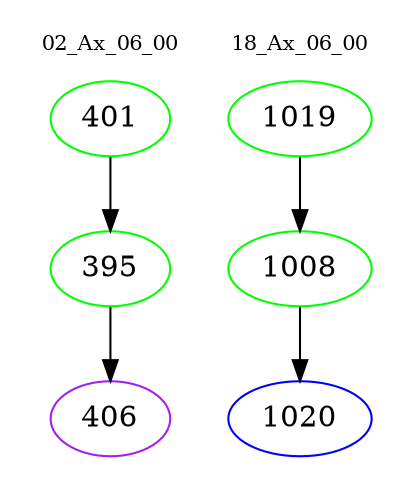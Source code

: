 digraph{
subgraph cluster_0 {
color = white
label = "02_Ax_06_00";
fontsize=10;
T0_401 [label="401", color="green"]
T0_401 -> T0_395 [color="black"]
T0_395 [label="395", color="green"]
T0_395 -> T0_406 [color="black"]
T0_406 [label="406", color="purple"]
}
subgraph cluster_1 {
color = white
label = "18_Ax_06_00";
fontsize=10;
T1_1019 [label="1019", color="green"]
T1_1019 -> T1_1008 [color="black"]
T1_1008 [label="1008", color="green"]
T1_1008 -> T1_1020 [color="black"]
T1_1020 [label="1020", color="blue"]
}
}
